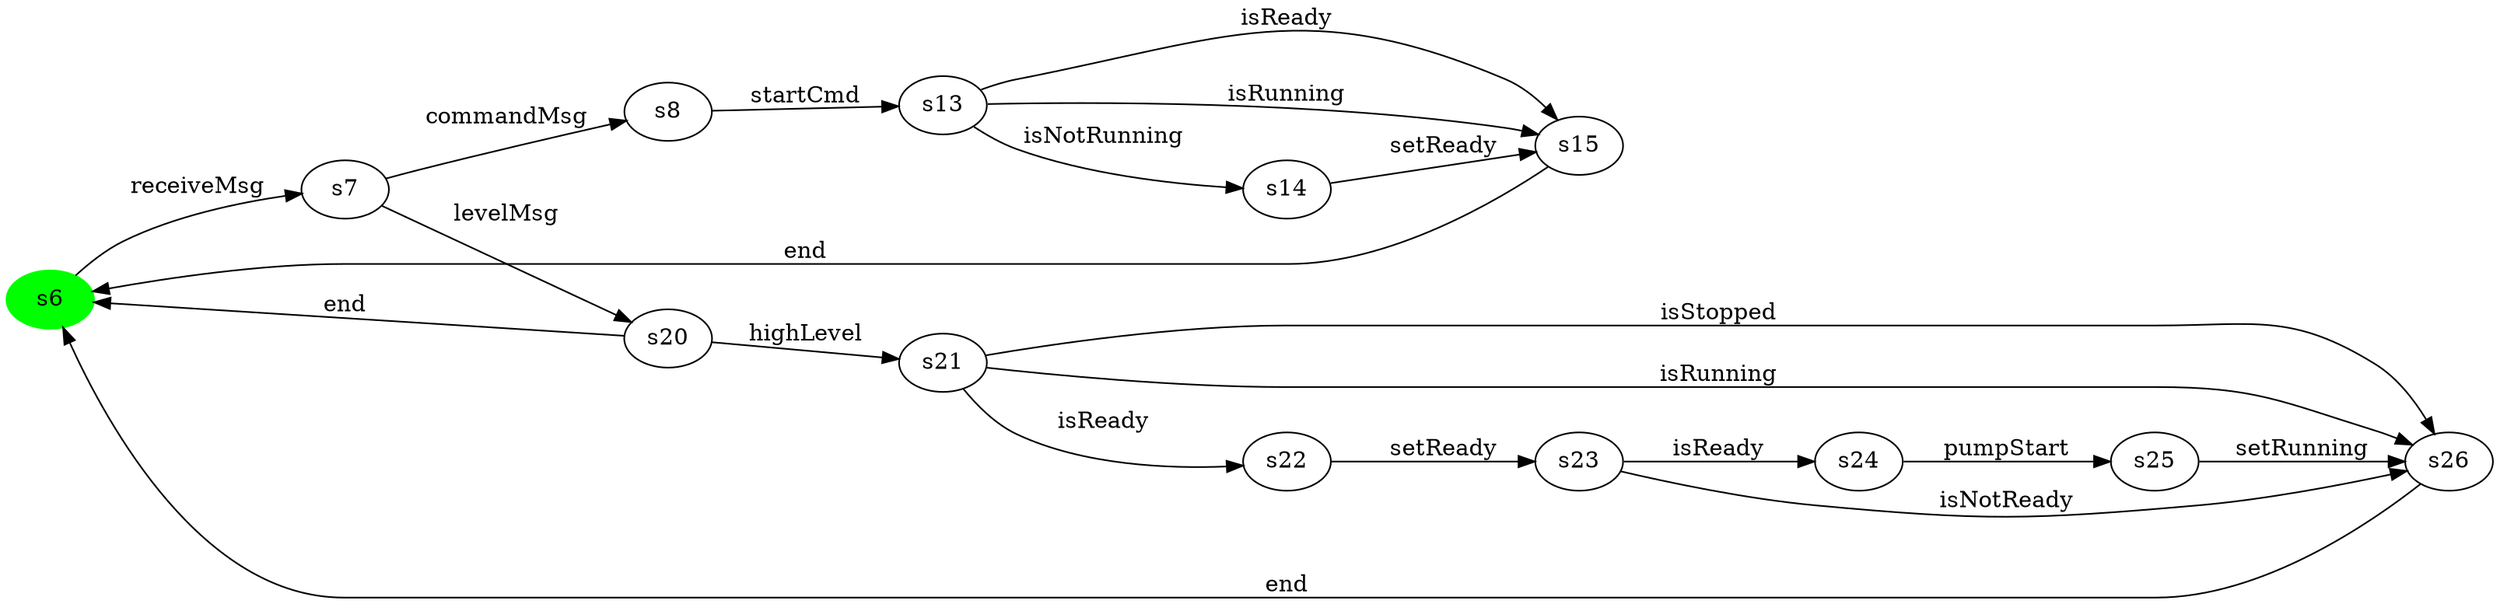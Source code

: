 digraph G {
rankdir=LR;
state0[ label = "s6", style=filled, color=green ];
state0 -> state1 [ label=" receiveMsg " ];
state1 [ label = "s7" ];
state1 -> state2 [ label=" levelMsg " ];
state1 -> state3 [ label=" commandMsg " ];
state3 [ label = "s8" ];
state3 -> state4 [ label=" startCmd " ];
state2 [ label = "s20" ];
state2 -> state5 [ label=" highLevel " ];
state2 -> state0 [ label=" end " ];
state6 [ label = "s22" ];
state6 -> state7 [ label=" setReady " ];
state5 [ label = "s21" ];
state5 -> state8 [ label=" isStopped " ];
state5 -> state8 [ label=" isRunning " ];
state5 -> state6 [ label=" isReady " ];
state4 [ label = "s13" ];
state4 -> state9 [ label=" isReady " ];
state4 -> state9 [ label=" isRunning " ];
state4 -> state10 [ label=" isNotRunning " ];
state11 [ label = "s24" ];
state11 -> state12 [ label=" pumpStart " ];
state7 [ label = "s23" ];
state7 -> state8 [ label=" isNotReady " ];
state7 -> state11 [ label=" isReady " ];
state9 [ label = "s15" ];
state9 -> state0 [ label=" end " ];
state8 [ label = "s26" ];
state8 -> state0 [ label=" end " ];
state10 [ label = "s14" ];
state10 -> state9 [ label=" setReady " ];
state12 [ label = "s25" ];
state12 -> state8 [ label=" setRunning " ];
}
